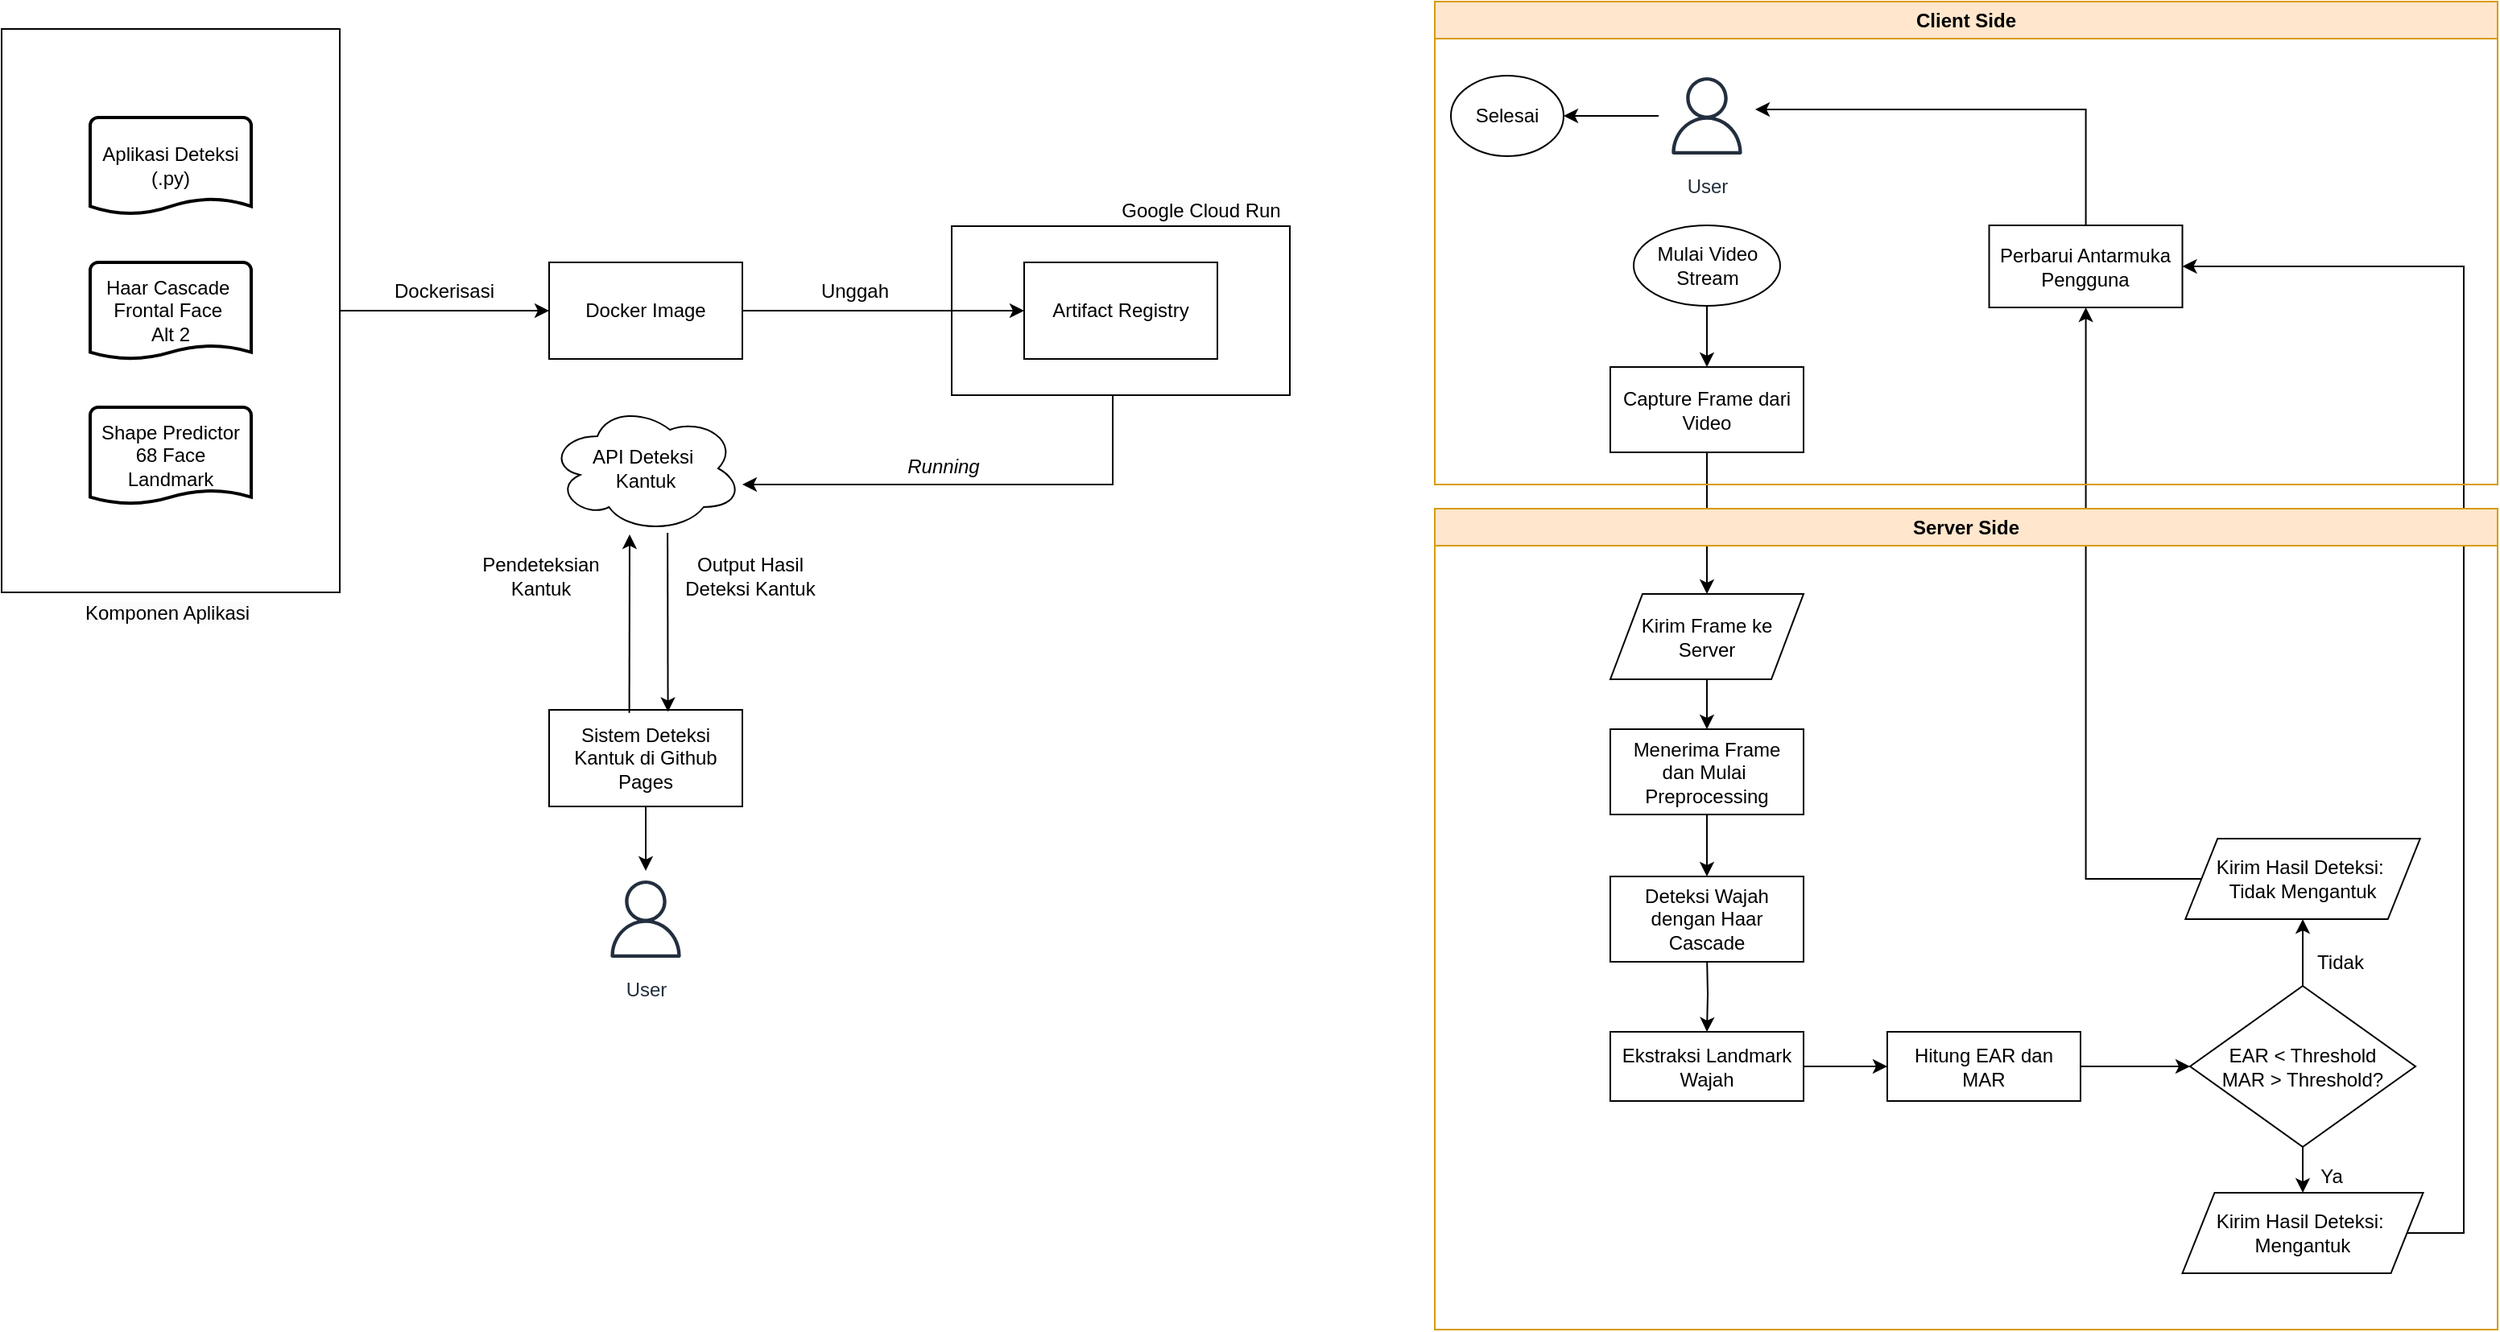 <mxfile version="26.0.4">
  <diagram name="Halaman-1" id="vwSdffozP3ruCurOzqi_">
    <mxGraphModel dx="521" dy="543" grid="1" gridSize="10" guides="1" tooltips="1" connect="1" arrows="1" fold="1" page="1" pageScale="1" pageWidth="827" pageHeight="1169" math="0" shadow="0">
      <root>
        <mxCell id="0" />
        <mxCell id="1" parent="0" />
        <mxCell id="74l9jDjBkosmm1mLX74p-7" value="" style="edgeStyle=orthogonalEdgeStyle;rounded=0;orthogonalLoop=1;jettySize=auto;html=1;" parent="1" source="74l9jDjBkosmm1mLX74p-5" target="74l9jDjBkosmm1mLX74p-6" edge="1">
          <mxGeometry relative="1" as="geometry" />
        </mxCell>
        <mxCell id="74l9jDjBkosmm1mLX74p-6" value="Docker Image" style="whiteSpace=wrap;html=1;rounded=0;" parent="1" vertex="1">
          <mxGeometry x="410" y="242" width="120" height="60" as="geometry" />
        </mxCell>
        <mxCell id="74l9jDjBkosmm1mLX74p-8" value="Dockerisasi" style="text;html=1;align=center;verticalAlign=middle;whiteSpace=wrap;rounded=0;" parent="1" vertex="1">
          <mxGeometry x="300" y="245" width="90" height="30" as="geometry" />
        </mxCell>
        <mxCell id="3BprgjV5kW8AoCkszXDx-14" style="edgeStyle=orthogonalEdgeStyle;rounded=0;orthogonalLoop=1;jettySize=auto;html=1;entryX=1;entryY=0.5;entryDx=0;entryDy=0;" parent="1" source="74l9jDjBkosmm1mLX74p-9" edge="1">
          <mxGeometry relative="1" as="geometry">
            <mxPoint x="530" y="380" as="targetPoint" />
            <Array as="points">
              <mxPoint x="760" y="380" />
            </Array>
          </mxGeometry>
        </mxCell>
        <mxCell id="74l9jDjBkosmm1mLX74p-9" value="" style="whiteSpace=wrap;html=1;rounded=0;" parent="1" vertex="1">
          <mxGeometry x="660" y="219.5" width="210" height="105" as="geometry" />
        </mxCell>
        <mxCell id="4SFuYgp9RWACPNS-6sx8-2" value="&lt;span style=&quot;color: rgb(0, 0, 0); font-family: Helvetica; font-size: 12px; font-style: normal; font-variant-ligatures: normal; font-variant-caps: normal; font-weight: 400; letter-spacing: normal; orphans: 2; text-indent: 0px; text-transform: none; widows: 2; word-spacing: 0px; -webkit-text-stroke-width: 0px; white-space: normal; background-color: rgb(251, 251, 251); text-decoration-thickness: initial; text-decoration-style: initial; text-decoration-color: initial; float: none; display: inline !important;&quot;&gt;Google Cloud Run&lt;/span&gt;" style="text;whiteSpace=wrap;html=1;align=center;" parent="1" vertex="1">
          <mxGeometry x="760" y="195.5" width="110" height="30" as="geometry" />
        </mxCell>
        <mxCell id="4SFuYgp9RWACPNS-6sx8-11" value="User" style="sketch=0;outlineConnect=0;fontColor=#232F3E;gradientColor=none;strokeColor=#232F3E;fillColor=#ffffff;dashed=0;verticalLabelPosition=bottom;verticalAlign=top;align=center;html=1;fontSize=12;fontStyle=0;aspect=fixed;shape=mxgraph.aws4.resourceIcon;resIcon=mxgraph.aws4.user;" parent="1" vertex="1">
          <mxGeometry x="440" y="620" width="60" height="60" as="geometry" />
        </mxCell>
        <mxCell id="4SFuYgp9RWACPNS-6sx8-19" value="" style="edgeStyle=orthogonalEdgeStyle;rounded=0;orthogonalLoop=1;jettySize=auto;html=1;" parent="1" source="4SFuYgp9RWACPNS-6sx8-12" target="4SFuYgp9RWACPNS-6sx8-11" edge="1">
          <mxGeometry relative="1" as="geometry" />
        </mxCell>
        <mxCell id="4SFuYgp9RWACPNS-6sx8-12" value="Sistem Deteksi Kantuk di Github Pages" style="whiteSpace=wrap;html=1;rounded=0;" parent="1" vertex="1">
          <mxGeometry x="410" y="520" width="120" height="60" as="geometry" />
        </mxCell>
        <mxCell id="4SFuYgp9RWACPNS-6sx8-14" value="" style="rounded=0;orthogonalLoop=1;jettySize=auto;html=1;entryX=0.653;entryY=1.033;entryDx=0;entryDy=0;entryPerimeter=0;exitX=0.415;exitY=0.032;exitDx=0;exitDy=0;exitPerimeter=0;" parent="1" edge="1" source="4SFuYgp9RWACPNS-6sx8-12">
          <mxGeometry relative="1" as="geometry">
            <mxPoint x="459.92" y="469.56" as="sourcePoint" />
            <mxPoint x="460.0" y="411" as="targetPoint" />
          </mxGeometry>
        </mxCell>
        <mxCell id="4SFuYgp9RWACPNS-6sx8-15" value="" style="group" parent="1" vertex="1" connectable="0">
          <mxGeometry x="70" y="97" width="210" height="350" as="geometry" />
        </mxCell>
        <mxCell id="74l9jDjBkosmm1mLX74p-5" value="" style="rounded=0;whiteSpace=wrap;html=1;" parent="4SFuYgp9RWACPNS-6sx8-15" vertex="1">
          <mxGeometry width="210" height="350" as="geometry" />
        </mxCell>
        <mxCell id="74l9jDjBkosmm1mLX74p-1" value="Aplikasi Deteksi&lt;div&gt;(.py)&lt;/div&gt;" style="strokeWidth=2;html=1;shape=mxgraph.flowchart.document2;whiteSpace=wrap;size=0.16;" parent="4SFuYgp9RWACPNS-6sx8-15" vertex="1">
          <mxGeometry x="55" y="55" width="100" height="60" as="geometry" />
        </mxCell>
        <mxCell id="74l9jDjBkosmm1mLX74p-2" value="Haar Cascade&amp;nbsp;&lt;div&gt;Frontal Face&amp;nbsp;&lt;/div&gt;&lt;div&gt;Alt 2&lt;/div&gt;" style="strokeWidth=2;html=1;shape=mxgraph.flowchart.document2;whiteSpace=wrap;size=0.14;" parent="4SFuYgp9RWACPNS-6sx8-15" vertex="1">
          <mxGeometry x="55" y="145" width="100" height="60" as="geometry" />
        </mxCell>
        <mxCell id="74l9jDjBkosmm1mLX74p-4" value="&lt;div&gt;Shape Predictor 68 Face Landmark&lt;/div&gt;" style="strokeWidth=2;html=1;shape=mxgraph.flowchart.document2;whiteSpace=wrap;size=0.14;" parent="4SFuYgp9RWACPNS-6sx8-15" vertex="1">
          <mxGeometry x="55" y="235" width="100" height="60" as="geometry" />
        </mxCell>
        <mxCell id="4SFuYgp9RWACPNS-6sx8-16" value="Pendeteksian Kantuk" style="text;html=1;align=center;verticalAlign=middle;whiteSpace=wrap;rounded=0;" parent="1" vertex="1">
          <mxGeometry x="360" y="422" width="90" height="30" as="geometry" />
        </mxCell>
        <mxCell id="4SFuYgp9RWACPNS-6sx8-17" value="Output Hasil Deteksi Kantuk" style="text;html=1;align=center;verticalAlign=middle;whiteSpace=wrap;rounded=0;" parent="1" vertex="1">
          <mxGeometry x="490" y="422" width="90" height="30" as="geometry" />
        </mxCell>
        <mxCell id="4SFuYgp9RWACPNS-6sx8-18" value="" style="rounded=0;orthogonalLoop=1;jettySize=auto;html=1;exitX=0.613;exitY=0.983;exitDx=0;exitDy=0;exitPerimeter=0;entryX=0.615;entryY=0.02;entryDx=0;entryDy=0;entryPerimeter=0;" parent="1" edge="1" target="4SFuYgp9RWACPNS-6sx8-12">
          <mxGeometry relative="1" as="geometry">
            <mxPoint x="483.56" y="409.98" as="sourcePoint" />
            <mxPoint x="484" y="470" as="targetPoint" />
          </mxGeometry>
        </mxCell>
        <mxCell id="8aoCe7PxnQ_ZfpSEJY85-1" value="&lt;span style=&quot;color: rgb(0, 0, 0); font-family: Helvetica; font-size: 12px; font-style: normal; font-variant-ligatures: normal; font-variant-caps: normal; font-weight: 400; letter-spacing: normal; orphans: 2; text-align: center; text-indent: 0px; text-transform: none; widows: 2; word-spacing: 0px; -webkit-text-stroke-width: 0px; white-space: normal; background-color: rgb(251, 251, 251); text-decoration-thickness: initial; text-decoration-style: initial; text-decoration-color: initial; float: none; display: inline !important;&quot;&gt;Komponen Aplikasi&lt;/span&gt;" style="text;whiteSpace=wrap;html=1;" parent="1" vertex="1">
          <mxGeometry x="120" y="446" width="110" height="20" as="geometry" />
        </mxCell>
        <mxCell id="3BprgjV5kW8AoCkszXDx-1" value="Artifact Registry" style="whiteSpace=wrap;html=1;rounded=0;" parent="1" vertex="1">
          <mxGeometry x="705" y="242" width="120" height="60" as="geometry" />
        </mxCell>
        <mxCell id="3BprgjV5kW8AoCkszXDx-11" value="" style="edgeStyle=orthogonalEdgeStyle;rounded=0;orthogonalLoop=1;jettySize=auto;html=1;" parent="1" source="74l9jDjBkosmm1mLX74p-6" target="3BprgjV5kW8AoCkszXDx-1" edge="1">
          <mxGeometry relative="1" as="geometry">
            <mxPoint x="700" y="275" as="targetPoint" />
          </mxGeometry>
        </mxCell>
        <mxCell id="3BprgjV5kW8AoCkszXDx-15" value="Unggah" style="text;html=1;align=center;verticalAlign=middle;whiteSpace=wrap;rounded=0;" parent="1" vertex="1">
          <mxGeometry x="555" y="245" width="90" height="30" as="geometry" />
        </mxCell>
        <mxCell id="3BprgjV5kW8AoCkszXDx-16" value="&lt;i&gt;Running&lt;/i&gt;" style="text;html=1;align=center;verticalAlign=middle;whiteSpace=wrap;rounded=0;" parent="1" vertex="1">
          <mxGeometry x="610" y="354" width="90" height="30" as="geometry" />
        </mxCell>
        <mxCell id="3BprgjV5kW8AoCkszXDx-17" value="API Deteksi&amp;nbsp;&lt;div&gt;Kantuk&lt;/div&gt;" style="ellipse;shape=cloud;whiteSpace=wrap;html=1;" parent="1" vertex="1">
          <mxGeometry x="410" y="330" width="120" height="80" as="geometry" />
        </mxCell>
        <mxCell id="IS18D9ilwi6ZSZPkJVYw-6" value="" style="edgeStyle=orthogonalEdgeStyle;rounded=0;orthogonalLoop=1;jettySize=auto;html=1;" edge="1" parent="1" source="IS18D9ilwi6ZSZPkJVYw-2" target="IS18D9ilwi6ZSZPkJVYw-5">
          <mxGeometry relative="1" as="geometry" />
        </mxCell>
        <mxCell id="IS18D9ilwi6ZSZPkJVYw-8" value="" style="edgeStyle=orthogonalEdgeStyle;rounded=0;orthogonalLoop=1;jettySize=auto;html=1;" edge="1" parent="1" source="IS18D9ilwi6ZSZPkJVYw-5" target="IS18D9ilwi6ZSZPkJVYw-7">
          <mxGeometry relative="1" as="geometry" />
        </mxCell>
        <mxCell id="IS18D9ilwi6ZSZPkJVYw-5" value="Capture Frame dari Video" style="whiteSpace=wrap;html=1;" vertex="1" parent="1">
          <mxGeometry x="1069" y="307" width="120" height="53" as="geometry" />
        </mxCell>
        <mxCell id="IS18D9ilwi6ZSZPkJVYw-39" style="edgeStyle=orthogonalEdgeStyle;rounded=0;orthogonalLoop=1;jettySize=auto;html=1;entryX=1;entryY=0.5;entryDx=0;entryDy=0;exitX=1;exitY=0.5;exitDx=0;exitDy=0;" edge="1" parent="1" source="IS18D9ilwi6ZSZPkJVYw-31" target="IS18D9ilwi6ZSZPkJVYw-36">
          <mxGeometry relative="1" as="geometry">
            <Array as="points">
              <mxPoint x="1599" y="845" />
              <mxPoint x="1599" y="244" />
            </Array>
          </mxGeometry>
        </mxCell>
        <mxCell id="IS18D9ilwi6ZSZPkJVYw-38" style="edgeStyle=orthogonalEdgeStyle;rounded=0;orthogonalLoop=1;jettySize=auto;html=1;" edge="1" parent="1" source="IS18D9ilwi6ZSZPkJVYw-32" target="IS18D9ilwi6ZSZPkJVYw-36">
          <mxGeometry relative="1" as="geometry">
            <mxPoint x="1499.005" y="407" as="targetPoint" />
          </mxGeometry>
        </mxCell>
        <mxCell id="IS18D9ilwi6ZSZPkJVYw-40" style="edgeStyle=orthogonalEdgeStyle;rounded=0;orthogonalLoop=1;jettySize=auto;html=1;" edge="1" parent="1" source="IS18D9ilwi6ZSZPkJVYw-36" target="IS18D9ilwi6ZSZPkJVYw-15">
          <mxGeometry relative="1" as="geometry">
            <Array as="points">
              <mxPoint x="1364" y="147" />
            </Array>
          </mxGeometry>
        </mxCell>
        <mxCell id="IS18D9ilwi6ZSZPkJVYw-36" value="Perbarui Antarmuka Pengguna" style="rounded=0;whiteSpace=wrap;html=1;" vertex="1" parent="1">
          <mxGeometry x="1304.26" y="219" width="120" height="51" as="geometry" />
        </mxCell>
        <mxCell id="IS18D9ilwi6ZSZPkJVYw-41" value="Client Side" style="swimlane;whiteSpace=wrap;html=1;fillColor=#ffe6cc;strokeColor=#d79b00;" vertex="1" parent="1">
          <mxGeometry x="960" y="80" width="660" height="300" as="geometry" />
        </mxCell>
        <mxCell id="IS18D9ilwi6ZSZPkJVYw-2" value="Mulai Video&lt;div&gt;Stream&lt;/div&gt;" style="ellipse;whiteSpace=wrap;html=1;" vertex="1" parent="IS18D9ilwi6ZSZPkJVYw-41">
          <mxGeometry x="123.5" y="139" width="91" height="50" as="geometry" />
        </mxCell>
        <mxCell id="IS18D9ilwi6ZSZPkJVYw-15" value="User" style="sketch=0;outlineConnect=0;fontColor=#232F3E;gradientColor=none;strokeColor=#232F3E;fillColor=#ffffff;dashed=0;verticalLabelPosition=bottom;verticalAlign=top;align=center;html=1;fontSize=12;fontStyle=0;aspect=fixed;shape=mxgraph.aws4.resourceIcon;resIcon=mxgraph.aws4.user;" vertex="1" parent="IS18D9ilwi6ZSZPkJVYw-41">
          <mxGeometry x="139" y="41" width="60" height="60" as="geometry" />
        </mxCell>
        <mxCell id="IS18D9ilwi6ZSZPkJVYw-42" value="Selesai" style="ellipse;whiteSpace=wrap;html=1;" vertex="1" parent="IS18D9ilwi6ZSZPkJVYw-41">
          <mxGeometry x="10" y="46" width="70" height="50" as="geometry" />
        </mxCell>
        <mxCell id="IS18D9ilwi6ZSZPkJVYw-43" value="" style="edgeStyle=orthogonalEdgeStyle;rounded=0;orthogonalLoop=1;jettySize=auto;html=1;" edge="1" parent="IS18D9ilwi6ZSZPkJVYw-41" source="IS18D9ilwi6ZSZPkJVYw-15" target="IS18D9ilwi6ZSZPkJVYw-42">
          <mxGeometry relative="1" as="geometry" />
        </mxCell>
        <mxCell id="IS18D9ilwi6ZSZPkJVYw-44" value="Server Side" style="swimlane;whiteSpace=wrap;html=1;fillColor=#ffe6cc;strokeColor=#d79b00;" vertex="1" parent="1">
          <mxGeometry x="960" y="395" width="660" height="510" as="geometry" />
        </mxCell>
        <mxCell id="IS18D9ilwi6ZSZPkJVYw-12" value="" style="edgeStyle=orthogonalEdgeStyle;rounded=0;orthogonalLoop=1;jettySize=auto;html=1;" edge="1" parent="IS18D9ilwi6ZSZPkJVYw-44" source="IS18D9ilwi6ZSZPkJVYw-7" target="IS18D9ilwi6ZSZPkJVYw-11">
          <mxGeometry relative="1" as="geometry" />
        </mxCell>
        <mxCell id="IS18D9ilwi6ZSZPkJVYw-14" value="" style="edgeStyle=orthogonalEdgeStyle;rounded=0;orthogonalLoop=1;jettySize=auto;html=1;" edge="1" parent="IS18D9ilwi6ZSZPkJVYw-44" source="IS18D9ilwi6ZSZPkJVYw-11" target="IS18D9ilwi6ZSZPkJVYw-13">
          <mxGeometry relative="1" as="geometry" />
        </mxCell>
        <mxCell id="IS18D9ilwi6ZSZPkJVYw-11" value="Menerima Frame&lt;div&gt;&lt;span style=&quot;background-color: transparent; color: light-dark(rgb(0, 0, 0), rgb(255, 255, 255));&quot;&gt;dan Mulai&amp;nbsp;&lt;/span&gt;&lt;div&gt;&lt;div&gt;Preprocessing&lt;/div&gt;&lt;/div&gt;&lt;/div&gt;" style="whiteSpace=wrap;html=1;" vertex="1" parent="IS18D9ilwi6ZSZPkJVYw-44">
          <mxGeometry x="109" y="137" width="120" height="53" as="geometry" />
        </mxCell>
        <mxCell id="IS18D9ilwi6ZSZPkJVYw-33" value="" style="edgeStyle=orthogonalEdgeStyle;rounded=0;orthogonalLoop=1;jettySize=auto;html=1;" edge="1" parent="IS18D9ilwi6ZSZPkJVYw-44" target="IS18D9ilwi6ZSZPkJVYw-18">
          <mxGeometry relative="1" as="geometry">
            <mxPoint x="169" y="277" as="sourcePoint" />
          </mxGeometry>
        </mxCell>
        <mxCell id="IS18D9ilwi6ZSZPkJVYw-13" value="Deteksi Wajah dengan Haar Cascade" style="whiteSpace=wrap;html=1;" vertex="1" parent="IS18D9ilwi6ZSZPkJVYw-44">
          <mxGeometry x="109" y="228.5" width="120" height="53" as="geometry" />
        </mxCell>
        <mxCell id="IS18D9ilwi6ZSZPkJVYw-21" value="" style="edgeStyle=orthogonalEdgeStyle;rounded=0;orthogonalLoop=1;jettySize=auto;html=1;" edge="1" parent="IS18D9ilwi6ZSZPkJVYw-44" source="IS18D9ilwi6ZSZPkJVYw-18" target="IS18D9ilwi6ZSZPkJVYw-20">
          <mxGeometry relative="1" as="geometry" />
        </mxCell>
        <mxCell id="IS18D9ilwi6ZSZPkJVYw-18" value="Ekstraksi Landmark Wajah" style="whiteSpace=wrap;html=1;" vertex="1" parent="IS18D9ilwi6ZSZPkJVYw-44">
          <mxGeometry x="109" y="325" width="120" height="43" as="geometry" />
        </mxCell>
        <mxCell id="IS18D9ilwi6ZSZPkJVYw-24" value="" style="edgeStyle=orthogonalEdgeStyle;rounded=0;orthogonalLoop=1;jettySize=auto;html=1;" edge="1" parent="IS18D9ilwi6ZSZPkJVYw-44" source="IS18D9ilwi6ZSZPkJVYw-20" target="IS18D9ilwi6ZSZPkJVYw-23">
          <mxGeometry relative="1" as="geometry" />
        </mxCell>
        <mxCell id="IS18D9ilwi6ZSZPkJVYw-20" value="Hitung EAR dan&lt;div&gt;MAR&lt;/div&gt;" style="whiteSpace=wrap;html=1;" vertex="1" parent="IS18D9ilwi6ZSZPkJVYw-44">
          <mxGeometry x="281" y="325" width="120" height="43" as="geometry" />
        </mxCell>
        <mxCell id="IS18D9ilwi6ZSZPkJVYw-34" value="" style="edgeStyle=orthogonalEdgeStyle;rounded=0;orthogonalLoop=1;jettySize=auto;html=1;" edge="1" parent="IS18D9ilwi6ZSZPkJVYw-44" source="IS18D9ilwi6ZSZPkJVYw-23" target="IS18D9ilwi6ZSZPkJVYw-31">
          <mxGeometry relative="1" as="geometry" />
        </mxCell>
        <mxCell id="IS18D9ilwi6ZSZPkJVYw-29" value="Tidak" style="text;html=1;align=center;verticalAlign=middle;whiteSpace=wrap;rounded=0;" vertex="1" parent="IS18D9ilwi6ZSZPkJVYw-44">
          <mxGeometry x="537" y="273" width="51" height="17" as="geometry" />
        </mxCell>
        <mxCell id="IS18D9ilwi6ZSZPkJVYw-30" value="Ya" style="text;html=1;align=center;verticalAlign=middle;whiteSpace=wrap;rounded=0;" vertex="1" parent="IS18D9ilwi6ZSZPkJVYw-44">
          <mxGeometry x="537" y="405" width="40" height="20" as="geometry" />
        </mxCell>
        <mxCell id="IS18D9ilwi6ZSZPkJVYw-23" value="EAR &amp;lt; Threshold&lt;br&gt;MAR &amp;gt; Threshold?" style="rhombus;whiteSpace=wrap;html=1;" vertex="1" parent="IS18D9ilwi6ZSZPkJVYw-44">
          <mxGeometry x="469.01" y="296.5" width="140" height="100" as="geometry" />
        </mxCell>
        <mxCell id="IS18D9ilwi6ZSZPkJVYw-32" value="Kirim&amp;nbsp;&lt;span style=&quot;background-color: transparent; color: light-dark(rgb(0, 0, 0), rgb(255, 255, 255));&quot;&gt;Hasil Deteksi:&amp;nbsp;&lt;/span&gt;&lt;div&gt;&lt;div&gt;Tidak Mengantuk&lt;/div&gt;&lt;/div&gt;" style="shape=parallelogram;perimeter=parallelogramPerimeter;whiteSpace=wrap;html=1;fixedSize=1;" vertex="1" parent="IS18D9ilwi6ZSZPkJVYw-44">
          <mxGeometry x="466.13" y="205" width="145.75" height="50" as="geometry" />
        </mxCell>
        <mxCell id="IS18D9ilwi6ZSZPkJVYw-35" value="" style="edgeStyle=orthogonalEdgeStyle;rounded=0;orthogonalLoop=1;jettySize=auto;html=1;" edge="1" parent="IS18D9ilwi6ZSZPkJVYw-44" source="IS18D9ilwi6ZSZPkJVYw-23" target="IS18D9ilwi6ZSZPkJVYw-32">
          <mxGeometry relative="1" as="geometry" />
        </mxCell>
        <mxCell id="IS18D9ilwi6ZSZPkJVYw-7" value="Kirim Frame ke Server" style="shape=parallelogram;perimeter=parallelogramPerimeter;whiteSpace=wrap;html=1;fixedSize=1;" vertex="1" parent="IS18D9ilwi6ZSZPkJVYw-44">
          <mxGeometry x="109" y="53" width="120" height="53" as="geometry" />
        </mxCell>
        <mxCell id="IS18D9ilwi6ZSZPkJVYw-31" value="Kirim Hasil Deteksi:&amp;nbsp;&lt;div&gt;Mengantuk&lt;/div&gt;" style="shape=parallelogram;perimeter=parallelogramPerimeter;whiteSpace=wrap;html=1;fixedSize=1;" vertex="1" parent="IS18D9ilwi6ZSZPkJVYw-44">
          <mxGeometry x="464.26" y="425" width="149.5" height="50" as="geometry" />
        </mxCell>
      </root>
    </mxGraphModel>
  </diagram>
</mxfile>
